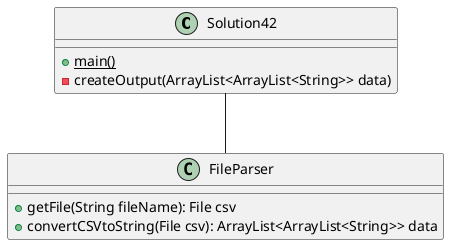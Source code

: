 @startuml
'https://plantuml.com/class-diagram

class Solution42{
+{static} main()
-createOutput(ArrayList<ArrayList<String>> data)
}
class FileParser{
+getFile(String fileName): File csv
+convertCSVtoString(File csv): ArrayList<ArrayList<String>> data

}
Solution42 -- FileParser
@enduml